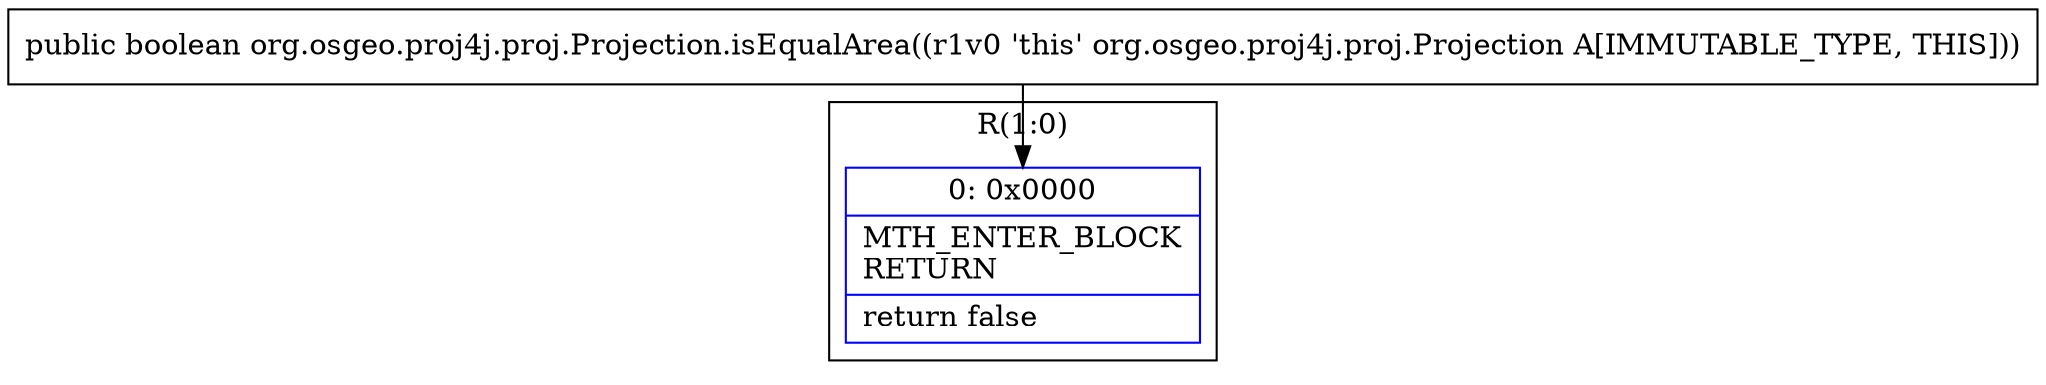 digraph "CFG fororg.osgeo.proj4j.proj.Projection.isEqualArea()Z" {
subgraph cluster_Region_1636356639 {
label = "R(1:0)";
node [shape=record,color=blue];
Node_0 [shape=record,label="{0\:\ 0x0000|MTH_ENTER_BLOCK\lRETURN\l|return false\l}"];
}
MethodNode[shape=record,label="{public boolean org.osgeo.proj4j.proj.Projection.isEqualArea((r1v0 'this' org.osgeo.proj4j.proj.Projection A[IMMUTABLE_TYPE, THIS])) }"];
MethodNode -> Node_0;
}

